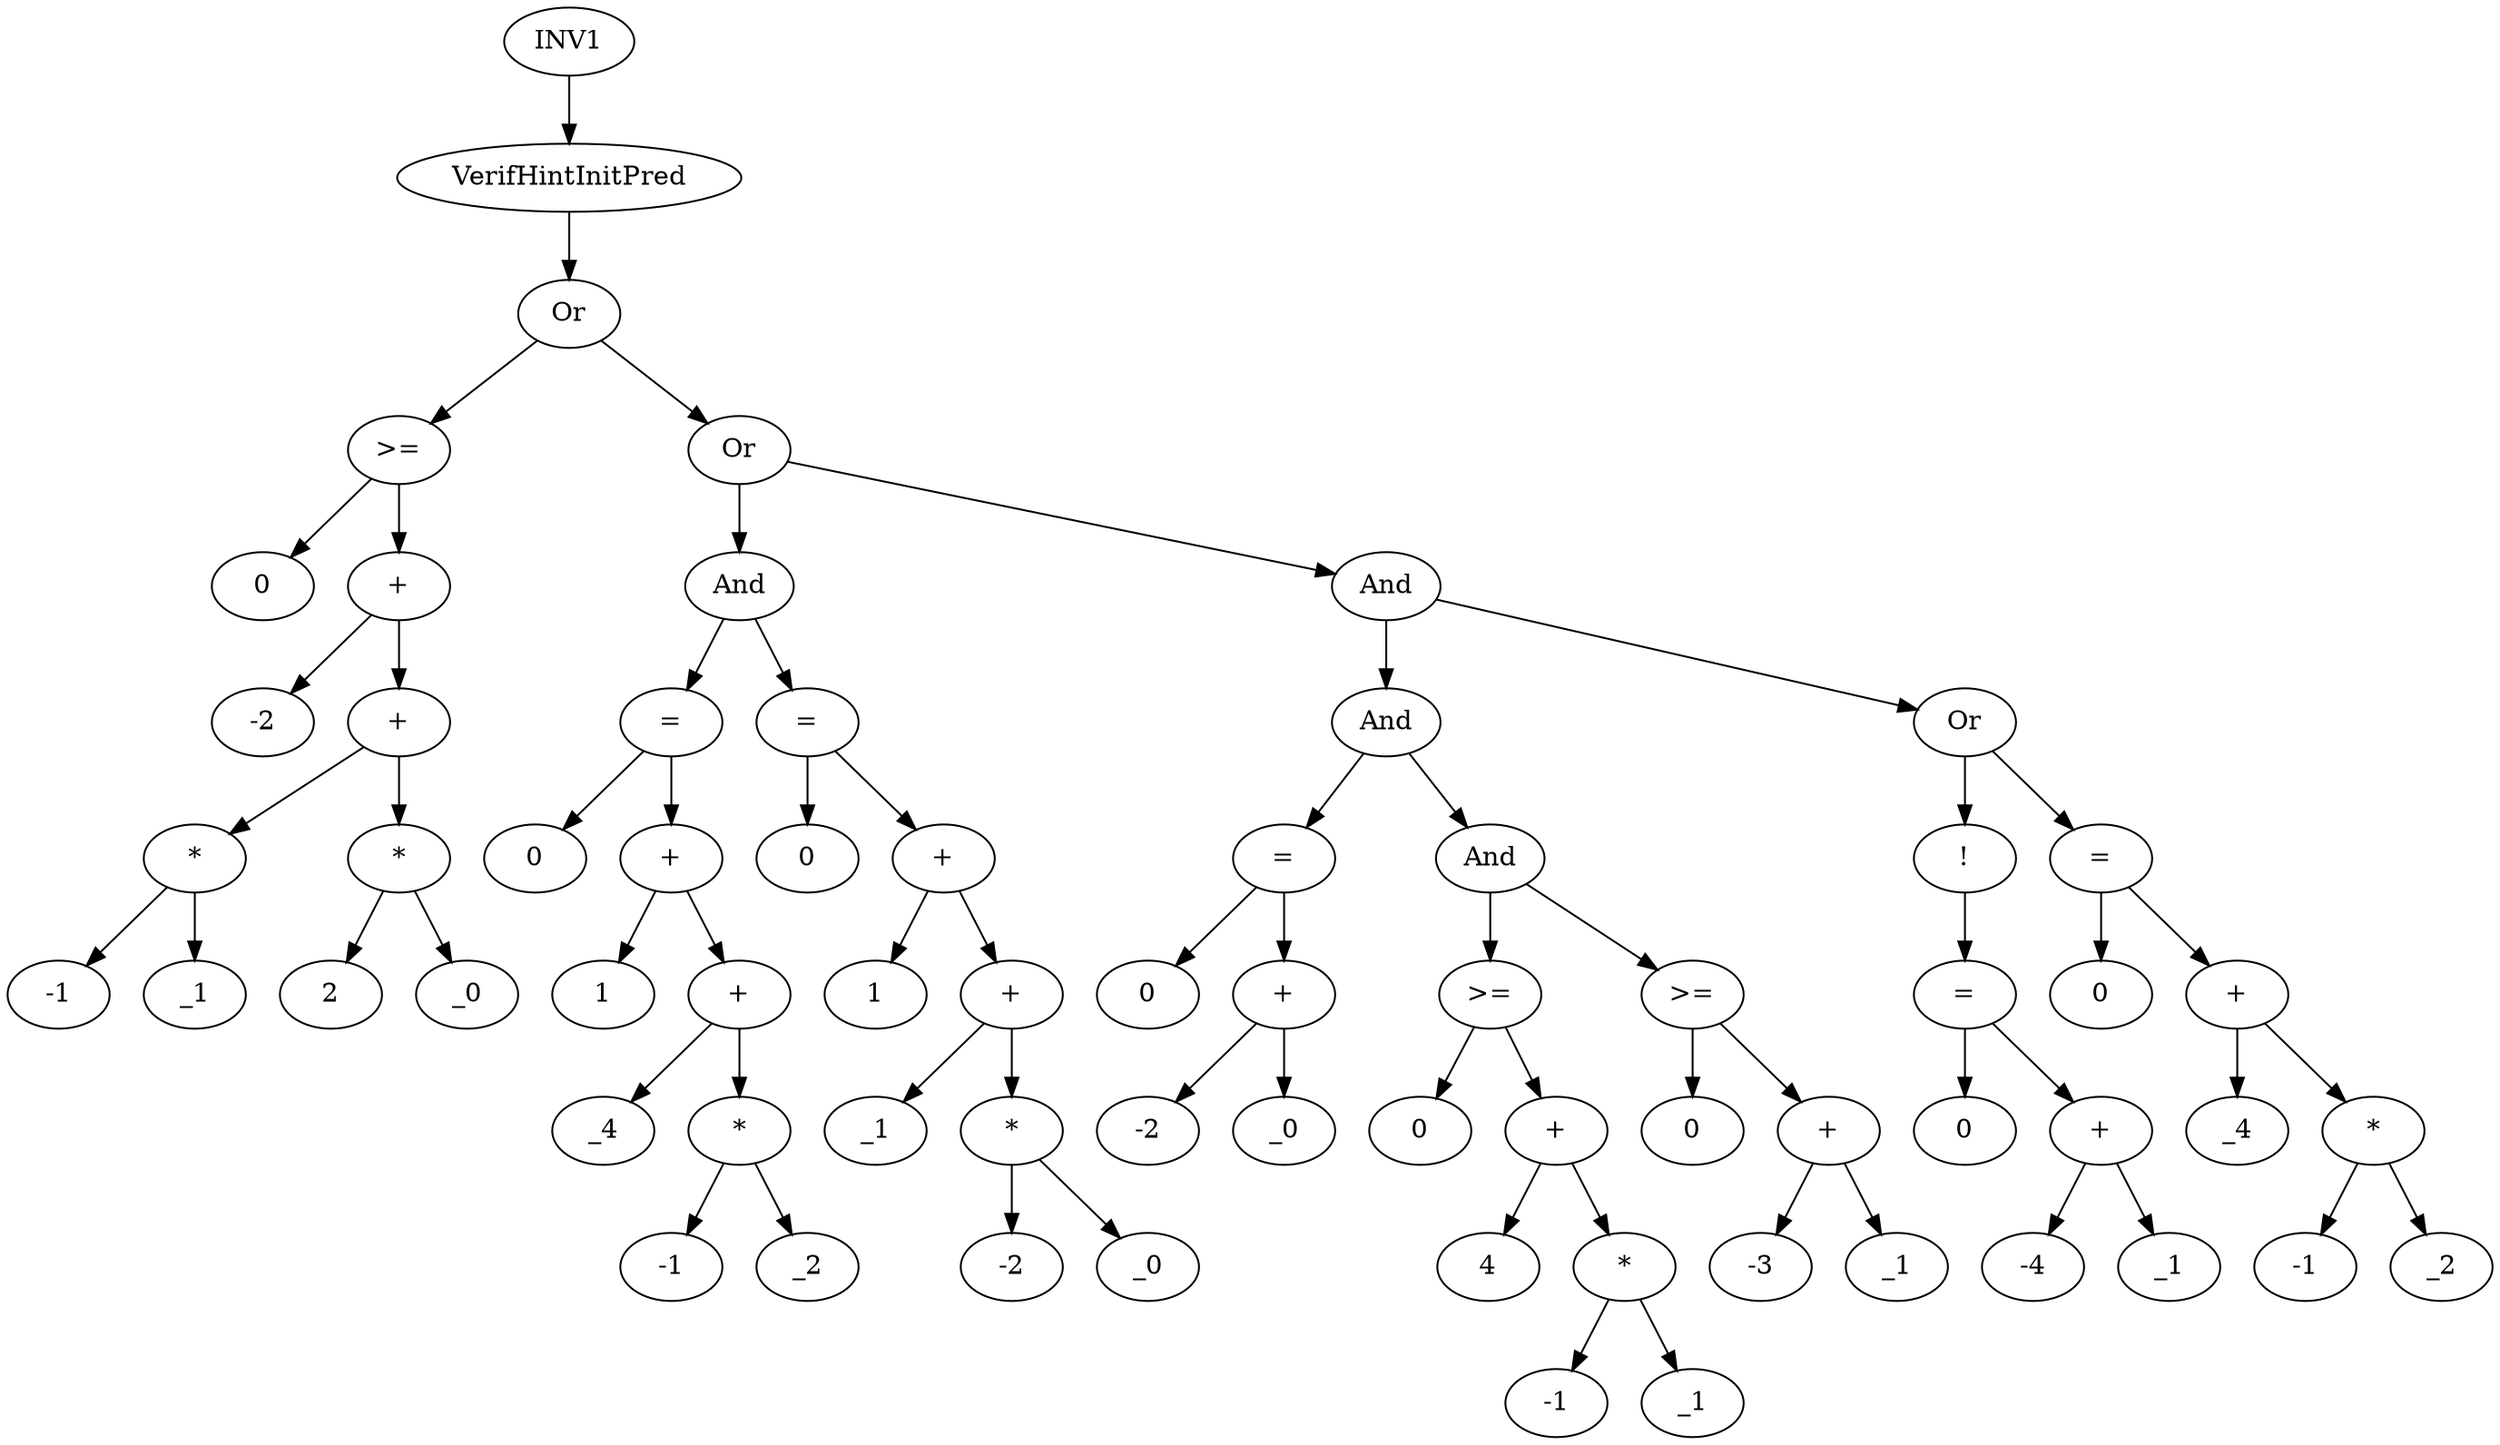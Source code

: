 digraph dag {
0 [label="INV1"];
1 [label="VerifHintInitPred"];
2 [label="Or"];
3 [label=">="];
4 [label="0"];
5 [label="+"];
6 [label="-2"];
7 [label="+"];
8 [label="*"];
9 [label="-1"];
10 [label="_1"];
11 [label="*"];
12 [label="2"];
13 [label="_0"];
14 [label="Or"];
15 [label="And"];
16 [label="="];
17 [label="0"];
18 [label="+"];
19 [label="1"];
20 [label="+"];
21 [label="_4"];
22 [label="*"];
23 [label="-1"];
24 [label="_2"];
25 [label="="];
26 [label="0"];
27 [label="+"];
28 [label="1"];
29 [label="+"];
30 [label="_1"];
31 [label="*"];
32 [label="-2"];
33 [label="_0"];
34 [label="And"];
35 [label="And"];
36 [label="="];
37 [label="0"];
38 [label="+"];
39 [label="-2"];
40 [label="_0"];
41 [label="And"];
42 [label=">="];
43 [label="0"];
44 [label="+"];
45 [label="4"];
46 [label="*"];
47 [label="-1"];
48 [label="_1"];
49 [label=">="];
50 [label="0"];
51 [label="+"];
52 [label="-3"];
53 [label="_1"];
54 [label="Or"];
55 [label="!"];
56 [label="="];
57 [label="0"];
58 [label="+"];
59 [label="-4"];
60 [label="_1"];
61 [label="="];
62 [label="0"];
63 [label="+"];
64 [label="_4"];
65 [label="*"];
66 [label="-1"];
67 [label="_2"];
"0" -> "1"[label=""]
"1" -> "2"[label=""]
"2" -> "3"[label=""]
"2" -> "14"[label=""]
"3" -> "5"[label=""]
"3" -> "4"[label=""]
"5" -> "7"[label=""]
"5" -> "6"[label=""]
"7" -> "8"[label=""]
"7" -> "11"[label=""]
"8" -> "10"[label=""]
"8" -> "9"[label=""]
"11" -> "13"[label=""]
"11" -> "12"[label=""]
"14" -> "15"[label=""]
"14" -> "34"[label=""]
"15" -> "16"[label=""]
"15" -> "25"[label=""]
"16" -> "18"[label=""]
"16" -> "17"[label=""]
"18" -> "20"[label=""]
"18" -> "19"[label=""]
"20" -> "22"[label=""]
"20" -> "21"[label=""]
"22" -> "24"[label=""]
"22" -> "23"[label=""]
"25" -> "27"[label=""]
"25" -> "26"[label=""]
"27" -> "29"[label=""]
"27" -> "28"[label=""]
"29" -> "31"[label=""]
"29" -> "30"[label=""]
"31" -> "33"[label=""]
"31" -> "32"[label=""]
"34" -> "35"[label=""]
"34" -> "54"[label=""]
"35" -> "36"[label=""]
"35" -> "41"[label=""]
"36" -> "38"[label=""]
"36" -> "37"[label=""]
"38" -> "40"[label=""]
"38" -> "39"[label=""]
"41" -> "42"[label=""]
"41" -> "49"[label=""]
"42" -> "44"[label=""]
"42" -> "43"[label=""]
"44" -> "46"[label=""]
"44" -> "45"[label=""]
"46" -> "48"[label=""]
"46" -> "47"[label=""]
"49" -> "51"[label=""]
"49" -> "50"[label=""]
"51" -> "53"[label=""]
"51" -> "52"[label=""]
"54" -> "55"[label=""]
"54" -> "61"[label=""]
"55" -> "56"[label=""]
"56" -> "58"[label=""]
"56" -> "57"[label=""]
"58" -> "60"[label=""]
"58" -> "59"[label=""]
"61" -> "63"[label=""]
"61" -> "62"[label=""]
"63" -> "65"[label=""]
"63" -> "64"[label=""]
"65" -> "67"[label=""]
"65" -> "66"[label=""]
}
